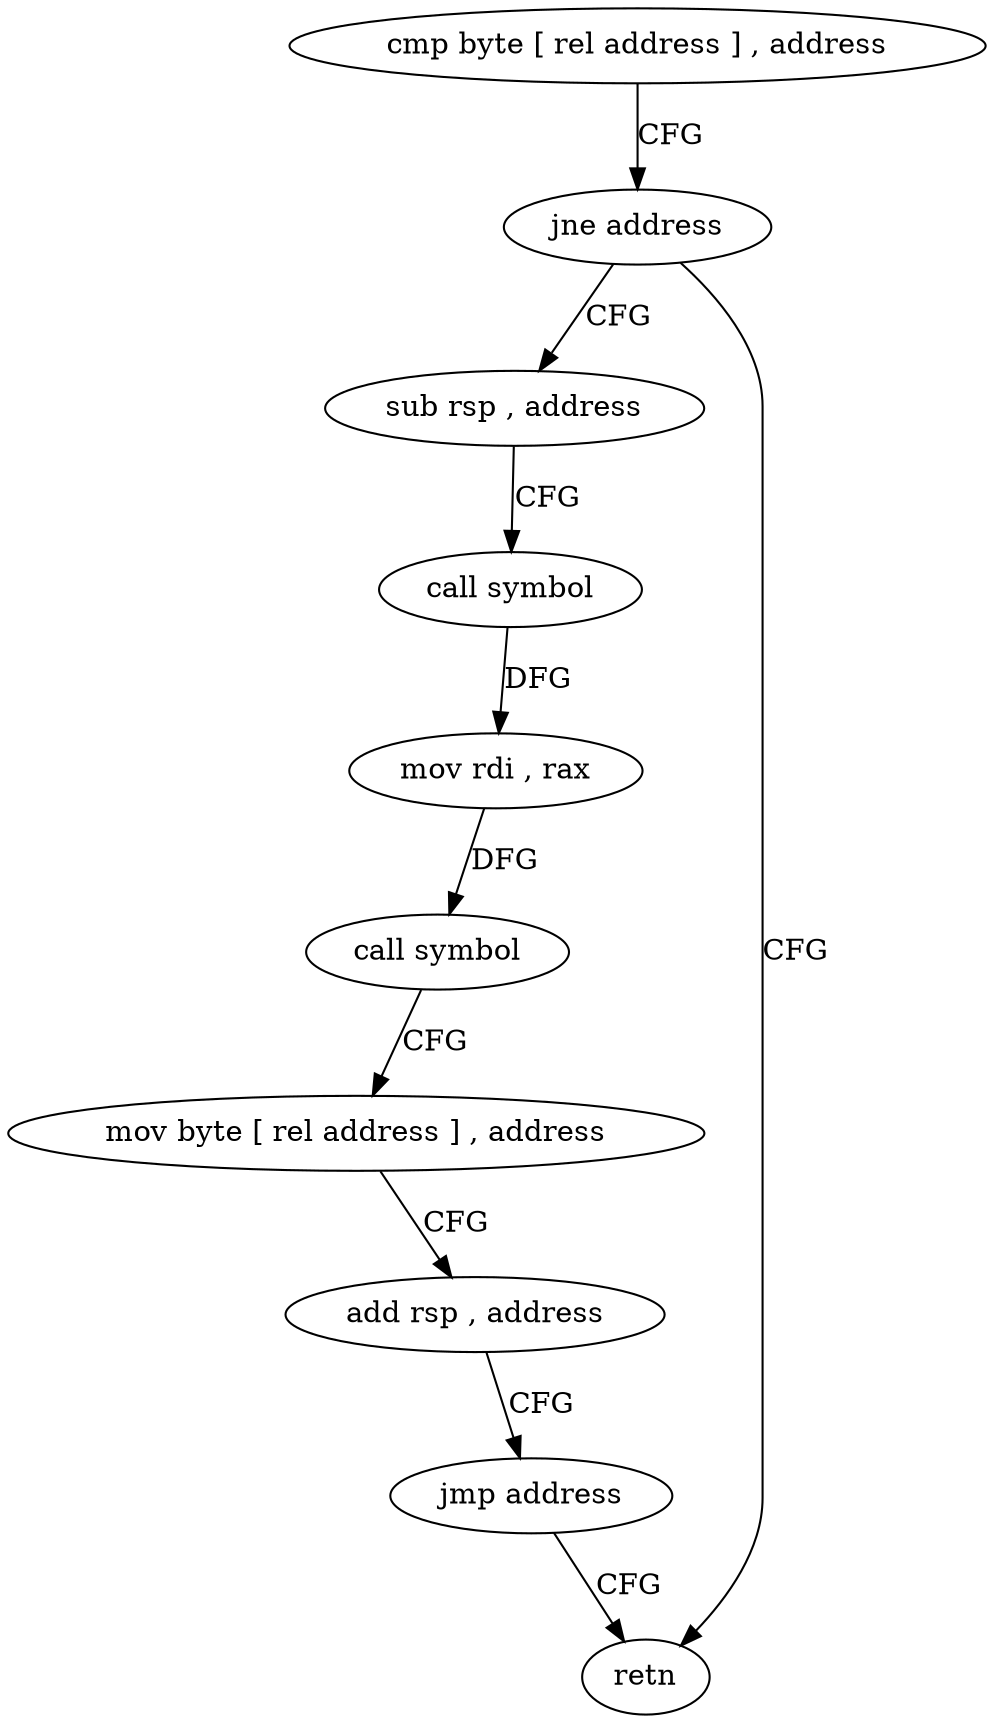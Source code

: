digraph "func" {
"4229674" [label = "cmp byte [ rel address ] , address" ]
"4229681" [label = "jne address" ]
"4229685" [label = "sub rsp , address" ]
"4229683" [label = "retn" ]
"4229689" [label = "call symbol" ]
"4229694" [label = "mov rdi , rax" ]
"4229697" [label = "call symbol" ]
"4229702" [label = "mov byte [ rel address ] , address" ]
"4229709" [label = "add rsp , address" ]
"4229713" [label = "jmp address" ]
"4229674" -> "4229681" [ label = "CFG" ]
"4229681" -> "4229685" [ label = "CFG" ]
"4229681" -> "4229683" [ label = "CFG" ]
"4229685" -> "4229689" [ label = "CFG" ]
"4229689" -> "4229694" [ label = "DFG" ]
"4229694" -> "4229697" [ label = "DFG" ]
"4229697" -> "4229702" [ label = "CFG" ]
"4229702" -> "4229709" [ label = "CFG" ]
"4229709" -> "4229713" [ label = "CFG" ]
"4229713" -> "4229683" [ label = "CFG" ]
}
